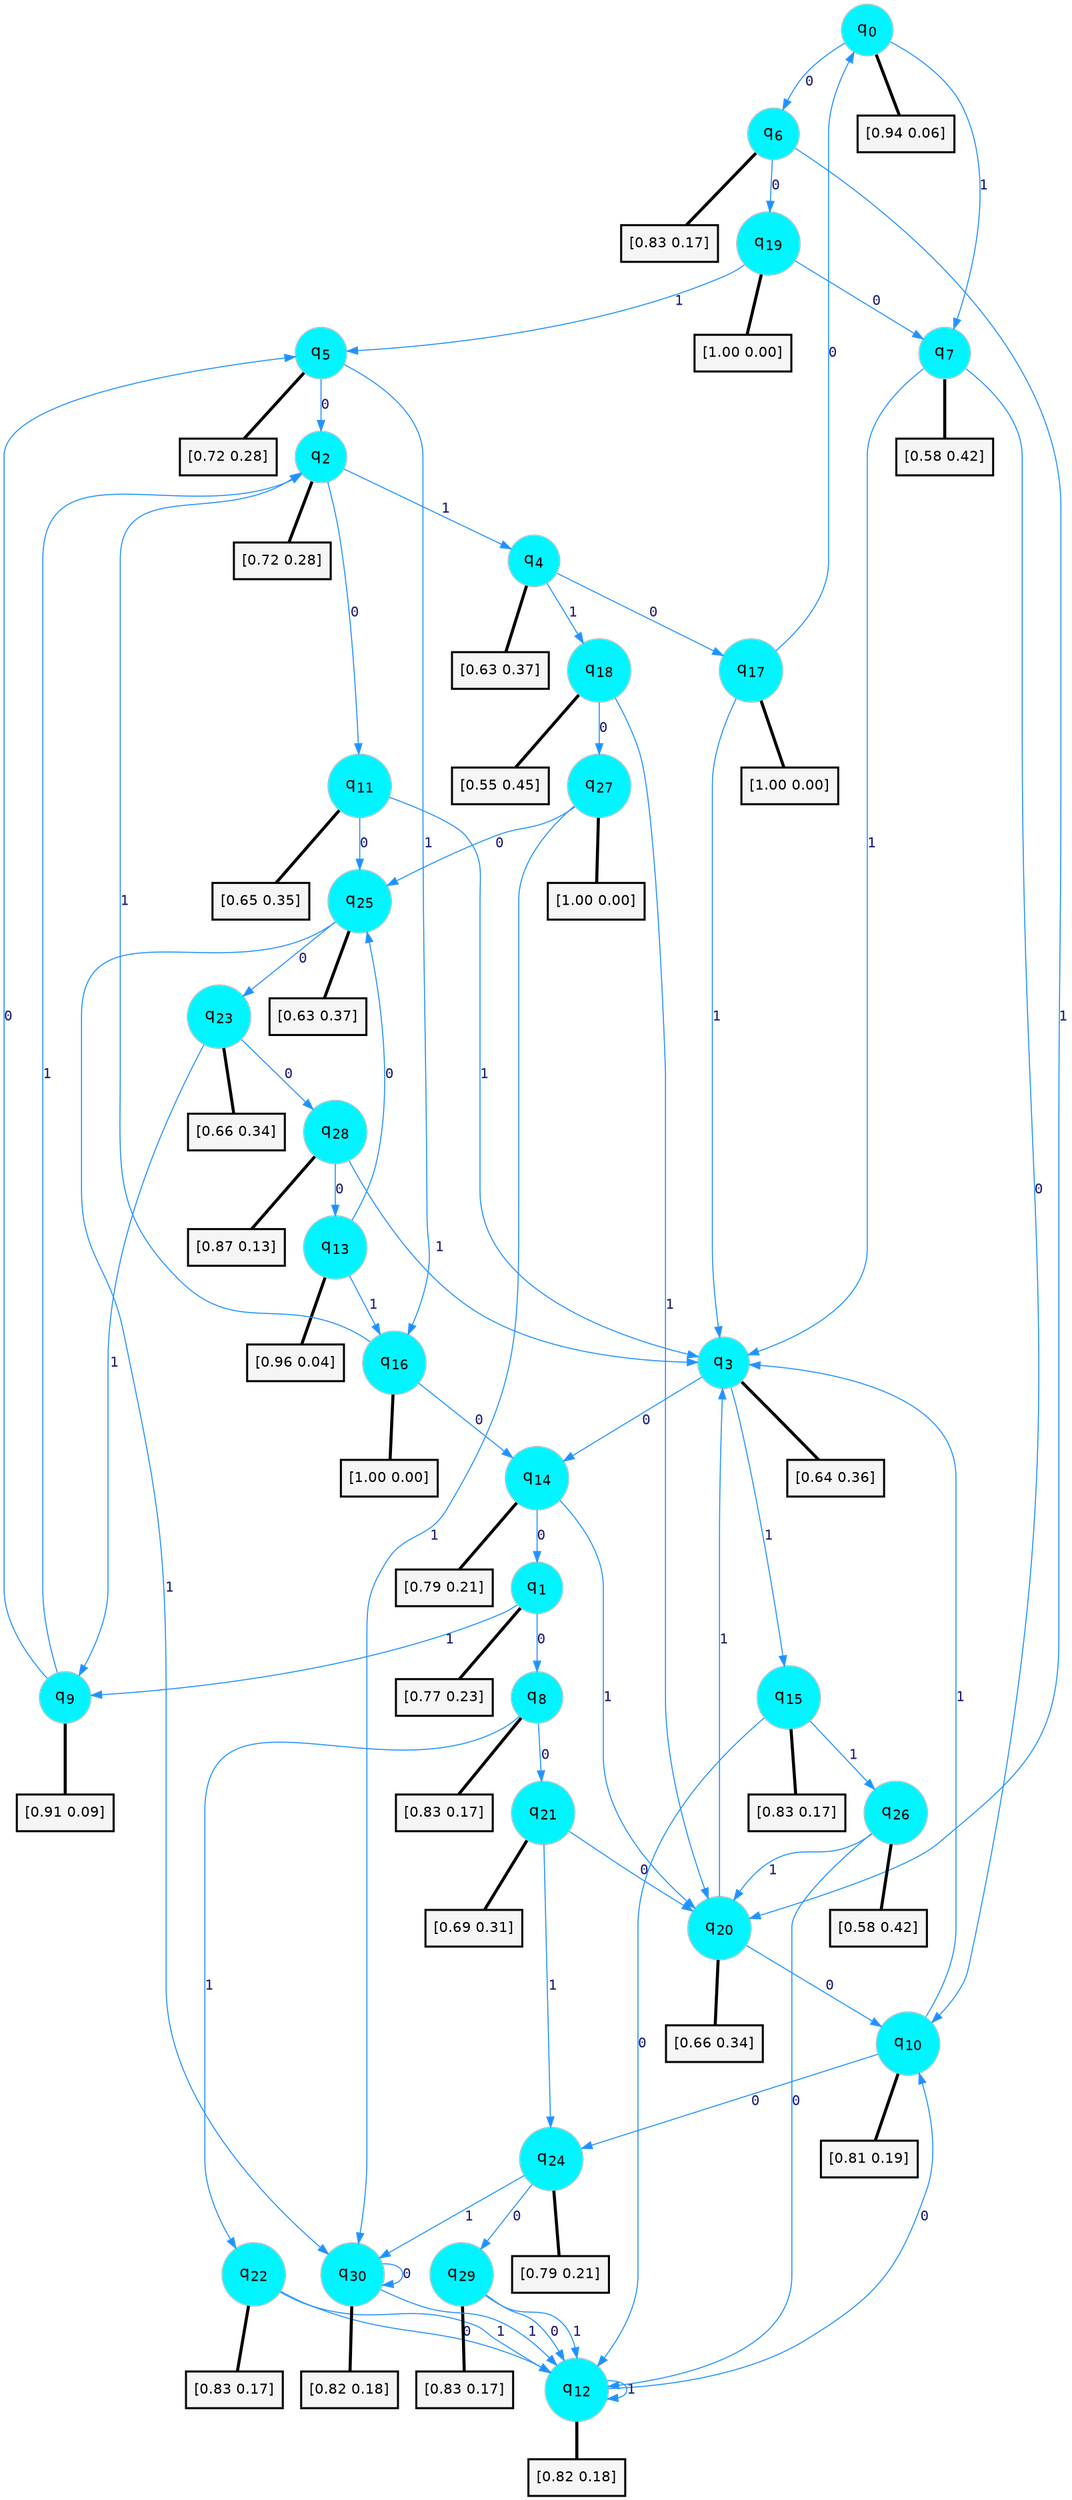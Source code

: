 digraph G {
graph [
bgcolor=transparent, dpi=300, rankdir=TD, size="40,25"];
node [
color=gray, fillcolor=turquoise1, fontcolor=black, fontname=Helvetica, fontsize=16, fontweight=bold, shape=circle, style=filled];
edge [
arrowsize=1, color=dodgerblue1, fontcolor=midnightblue, fontname=courier, fontweight=bold, penwidth=1, style=solid, weight=20];
0[label=<q<SUB>0</SUB>>];
1[label=<q<SUB>1</SUB>>];
2[label=<q<SUB>2</SUB>>];
3[label=<q<SUB>3</SUB>>];
4[label=<q<SUB>4</SUB>>];
5[label=<q<SUB>5</SUB>>];
6[label=<q<SUB>6</SUB>>];
7[label=<q<SUB>7</SUB>>];
8[label=<q<SUB>8</SUB>>];
9[label=<q<SUB>9</SUB>>];
10[label=<q<SUB>10</SUB>>];
11[label=<q<SUB>11</SUB>>];
12[label=<q<SUB>12</SUB>>];
13[label=<q<SUB>13</SUB>>];
14[label=<q<SUB>14</SUB>>];
15[label=<q<SUB>15</SUB>>];
16[label=<q<SUB>16</SUB>>];
17[label=<q<SUB>17</SUB>>];
18[label=<q<SUB>18</SUB>>];
19[label=<q<SUB>19</SUB>>];
20[label=<q<SUB>20</SUB>>];
21[label=<q<SUB>21</SUB>>];
22[label=<q<SUB>22</SUB>>];
23[label=<q<SUB>23</SUB>>];
24[label=<q<SUB>24</SUB>>];
25[label=<q<SUB>25</SUB>>];
26[label=<q<SUB>26</SUB>>];
27[label=<q<SUB>27</SUB>>];
28[label=<q<SUB>28</SUB>>];
29[label=<q<SUB>29</SUB>>];
30[label=<q<SUB>30</SUB>>];
31[label="[0.94 0.06]", shape=box,fontcolor=black, fontname=Helvetica, fontsize=14, penwidth=2, fillcolor=whitesmoke,color=black];
32[label="[0.77 0.23]", shape=box,fontcolor=black, fontname=Helvetica, fontsize=14, penwidth=2, fillcolor=whitesmoke,color=black];
33[label="[0.72 0.28]", shape=box,fontcolor=black, fontname=Helvetica, fontsize=14, penwidth=2, fillcolor=whitesmoke,color=black];
34[label="[0.64 0.36]", shape=box,fontcolor=black, fontname=Helvetica, fontsize=14, penwidth=2, fillcolor=whitesmoke,color=black];
35[label="[0.63 0.37]", shape=box,fontcolor=black, fontname=Helvetica, fontsize=14, penwidth=2, fillcolor=whitesmoke,color=black];
36[label="[0.72 0.28]", shape=box,fontcolor=black, fontname=Helvetica, fontsize=14, penwidth=2, fillcolor=whitesmoke,color=black];
37[label="[0.83 0.17]", shape=box,fontcolor=black, fontname=Helvetica, fontsize=14, penwidth=2, fillcolor=whitesmoke,color=black];
38[label="[0.58 0.42]", shape=box,fontcolor=black, fontname=Helvetica, fontsize=14, penwidth=2, fillcolor=whitesmoke,color=black];
39[label="[0.83 0.17]", shape=box,fontcolor=black, fontname=Helvetica, fontsize=14, penwidth=2, fillcolor=whitesmoke,color=black];
40[label="[0.91 0.09]", shape=box,fontcolor=black, fontname=Helvetica, fontsize=14, penwidth=2, fillcolor=whitesmoke,color=black];
41[label="[0.81 0.19]", shape=box,fontcolor=black, fontname=Helvetica, fontsize=14, penwidth=2, fillcolor=whitesmoke,color=black];
42[label="[0.65 0.35]", shape=box,fontcolor=black, fontname=Helvetica, fontsize=14, penwidth=2, fillcolor=whitesmoke,color=black];
43[label="[0.82 0.18]", shape=box,fontcolor=black, fontname=Helvetica, fontsize=14, penwidth=2, fillcolor=whitesmoke,color=black];
44[label="[0.96 0.04]", shape=box,fontcolor=black, fontname=Helvetica, fontsize=14, penwidth=2, fillcolor=whitesmoke,color=black];
45[label="[0.79 0.21]", shape=box,fontcolor=black, fontname=Helvetica, fontsize=14, penwidth=2, fillcolor=whitesmoke,color=black];
46[label="[0.83 0.17]", shape=box,fontcolor=black, fontname=Helvetica, fontsize=14, penwidth=2, fillcolor=whitesmoke,color=black];
47[label="[1.00 0.00]", shape=box,fontcolor=black, fontname=Helvetica, fontsize=14, penwidth=2, fillcolor=whitesmoke,color=black];
48[label="[1.00 0.00]", shape=box,fontcolor=black, fontname=Helvetica, fontsize=14, penwidth=2, fillcolor=whitesmoke,color=black];
49[label="[0.55 0.45]", shape=box,fontcolor=black, fontname=Helvetica, fontsize=14, penwidth=2, fillcolor=whitesmoke,color=black];
50[label="[1.00 0.00]", shape=box,fontcolor=black, fontname=Helvetica, fontsize=14, penwidth=2, fillcolor=whitesmoke,color=black];
51[label="[0.66 0.34]", shape=box,fontcolor=black, fontname=Helvetica, fontsize=14, penwidth=2, fillcolor=whitesmoke,color=black];
52[label="[0.69 0.31]", shape=box,fontcolor=black, fontname=Helvetica, fontsize=14, penwidth=2, fillcolor=whitesmoke,color=black];
53[label="[0.83 0.17]", shape=box,fontcolor=black, fontname=Helvetica, fontsize=14, penwidth=2, fillcolor=whitesmoke,color=black];
54[label="[0.66 0.34]", shape=box,fontcolor=black, fontname=Helvetica, fontsize=14, penwidth=2, fillcolor=whitesmoke,color=black];
55[label="[0.79 0.21]", shape=box,fontcolor=black, fontname=Helvetica, fontsize=14, penwidth=2, fillcolor=whitesmoke,color=black];
56[label="[0.63 0.37]", shape=box,fontcolor=black, fontname=Helvetica, fontsize=14, penwidth=2, fillcolor=whitesmoke,color=black];
57[label="[0.58 0.42]", shape=box,fontcolor=black, fontname=Helvetica, fontsize=14, penwidth=2, fillcolor=whitesmoke,color=black];
58[label="[1.00 0.00]", shape=box,fontcolor=black, fontname=Helvetica, fontsize=14, penwidth=2, fillcolor=whitesmoke,color=black];
59[label="[0.87 0.13]", shape=box,fontcolor=black, fontname=Helvetica, fontsize=14, penwidth=2, fillcolor=whitesmoke,color=black];
60[label="[0.83 0.17]", shape=box,fontcolor=black, fontname=Helvetica, fontsize=14, penwidth=2, fillcolor=whitesmoke,color=black];
61[label="[0.82 0.18]", shape=box,fontcolor=black, fontname=Helvetica, fontsize=14, penwidth=2, fillcolor=whitesmoke,color=black];
0->6 [label=0];
0->7 [label=1];
0->31 [arrowhead=none, penwidth=3,color=black];
1->8 [label=0];
1->9 [label=1];
1->32 [arrowhead=none, penwidth=3,color=black];
2->11 [label=0];
2->4 [label=1];
2->33 [arrowhead=none, penwidth=3,color=black];
3->14 [label=0];
3->15 [label=1];
3->34 [arrowhead=none, penwidth=3,color=black];
4->17 [label=0];
4->18 [label=1];
4->35 [arrowhead=none, penwidth=3,color=black];
5->2 [label=0];
5->16 [label=1];
5->36 [arrowhead=none, penwidth=3,color=black];
6->19 [label=0];
6->20 [label=1];
6->37 [arrowhead=none, penwidth=3,color=black];
7->10 [label=0];
7->3 [label=1];
7->38 [arrowhead=none, penwidth=3,color=black];
8->21 [label=0];
8->22 [label=1];
8->39 [arrowhead=none, penwidth=3,color=black];
9->5 [label=0];
9->2 [label=1];
9->40 [arrowhead=none, penwidth=3,color=black];
10->24 [label=0];
10->3 [label=1];
10->41 [arrowhead=none, penwidth=3,color=black];
11->25 [label=0];
11->3 [label=1];
11->42 [arrowhead=none, penwidth=3,color=black];
12->10 [label=0];
12->12 [label=1];
12->43 [arrowhead=none, penwidth=3,color=black];
13->25 [label=0];
13->16 [label=1];
13->44 [arrowhead=none, penwidth=3,color=black];
14->1 [label=0];
14->20 [label=1];
14->45 [arrowhead=none, penwidth=3,color=black];
15->12 [label=0];
15->26 [label=1];
15->46 [arrowhead=none, penwidth=3,color=black];
16->14 [label=0];
16->2 [label=1];
16->47 [arrowhead=none, penwidth=3,color=black];
17->0 [label=0];
17->3 [label=1];
17->48 [arrowhead=none, penwidth=3,color=black];
18->27 [label=0];
18->20 [label=1];
18->49 [arrowhead=none, penwidth=3,color=black];
19->7 [label=0];
19->5 [label=1];
19->50 [arrowhead=none, penwidth=3,color=black];
20->10 [label=0];
20->3 [label=1];
20->51 [arrowhead=none, penwidth=3,color=black];
21->20 [label=0];
21->24 [label=1];
21->52 [arrowhead=none, penwidth=3,color=black];
22->12 [label=0];
22->12 [label=1];
22->53 [arrowhead=none, penwidth=3,color=black];
23->28 [label=0];
23->9 [label=1];
23->54 [arrowhead=none, penwidth=3,color=black];
24->29 [label=0];
24->30 [label=1];
24->55 [arrowhead=none, penwidth=3,color=black];
25->23 [label=0];
25->30 [label=1];
25->56 [arrowhead=none, penwidth=3,color=black];
26->12 [label=0];
26->20 [label=1];
26->57 [arrowhead=none, penwidth=3,color=black];
27->25 [label=0];
27->30 [label=1];
27->58 [arrowhead=none, penwidth=3,color=black];
28->13 [label=0];
28->3 [label=1];
28->59 [arrowhead=none, penwidth=3,color=black];
29->12 [label=0];
29->12 [label=1];
29->60 [arrowhead=none, penwidth=3,color=black];
30->30 [label=0];
30->12 [label=1];
30->61 [arrowhead=none, penwidth=3,color=black];
}
